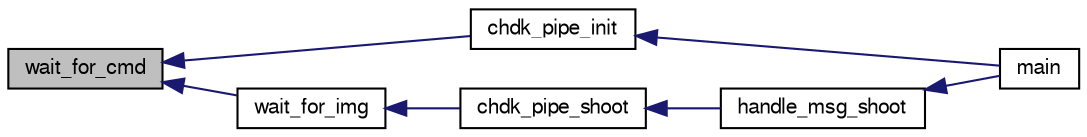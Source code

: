 digraph "wait_for_cmd"
{
  edge [fontname="FreeSans",fontsize="10",labelfontname="FreeSans",labelfontsize="10"];
  node [fontname="FreeSans",fontsize="10",shape=record];
  rankdir="LR";
  Node1 [label="wait_for_cmd",height=0.2,width=0.4,color="black", fillcolor="grey75", style="filled", fontcolor="black"];
  Node1 -> Node2 [dir="back",color="midnightblue",fontsize="10",style="solid",fontname="FreeSans"];
  Node2 [label="chdk_pipe_init",height=0.2,width=0.4,color="black", fillcolor="white", style="filled",URL="$chdk__pipe_8h.html#a41db542b7b934ecc0ccd2b70b876f2f4",tooltip="Initialize the CHDK pipe. "];
  Node2 -> Node3 [dir="back",color="midnightblue",fontsize="10",style="solid",fontname="FreeSans"];
  Node3 [label="main",height=0.2,width=0.4,color="black", fillcolor="white", style="filled",URL="$catia_8c.html#a0ddf1224851353fc92bfbff6f499fa97"];
  Node1 -> Node4 [dir="back",color="midnightblue",fontsize="10",style="solid",fontname="FreeSans"];
  Node4 [label="wait_for_img",height=0.2,width=0.4,color="black", fillcolor="white", style="filled",URL="$chdk__pipe_8c.html#adb412201e90d78c603b34f212f5a0b13",tooltip="Wait for the image to be available TODO: add timeout. "];
  Node4 -> Node5 [dir="back",color="midnightblue",fontsize="10",style="solid",fontname="FreeSans"];
  Node5 [label="chdk_pipe_shoot",height=0.2,width=0.4,color="black", fillcolor="white", style="filled",URL="$chdk__pipe_8h.html#acbcd675fa8ae8c63391052f98e33c5a4",tooltip="Shoot an image. "];
  Node5 -> Node6 [dir="back",color="midnightblue",fontsize="10",style="solid",fontname="FreeSans"];
  Node6 [label="handle_msg_shoot",height=0.2,width=0.4,color="black", fillcolor="white", style="filled",URL="$catia_8c.html#a874ad24e30fa71665c1f2397d84af5e2"];
  Node6 -> Node3 [dir="back",color="midnightblue",fontsize="10",style="solid",fontname="FreeSans"];
}
